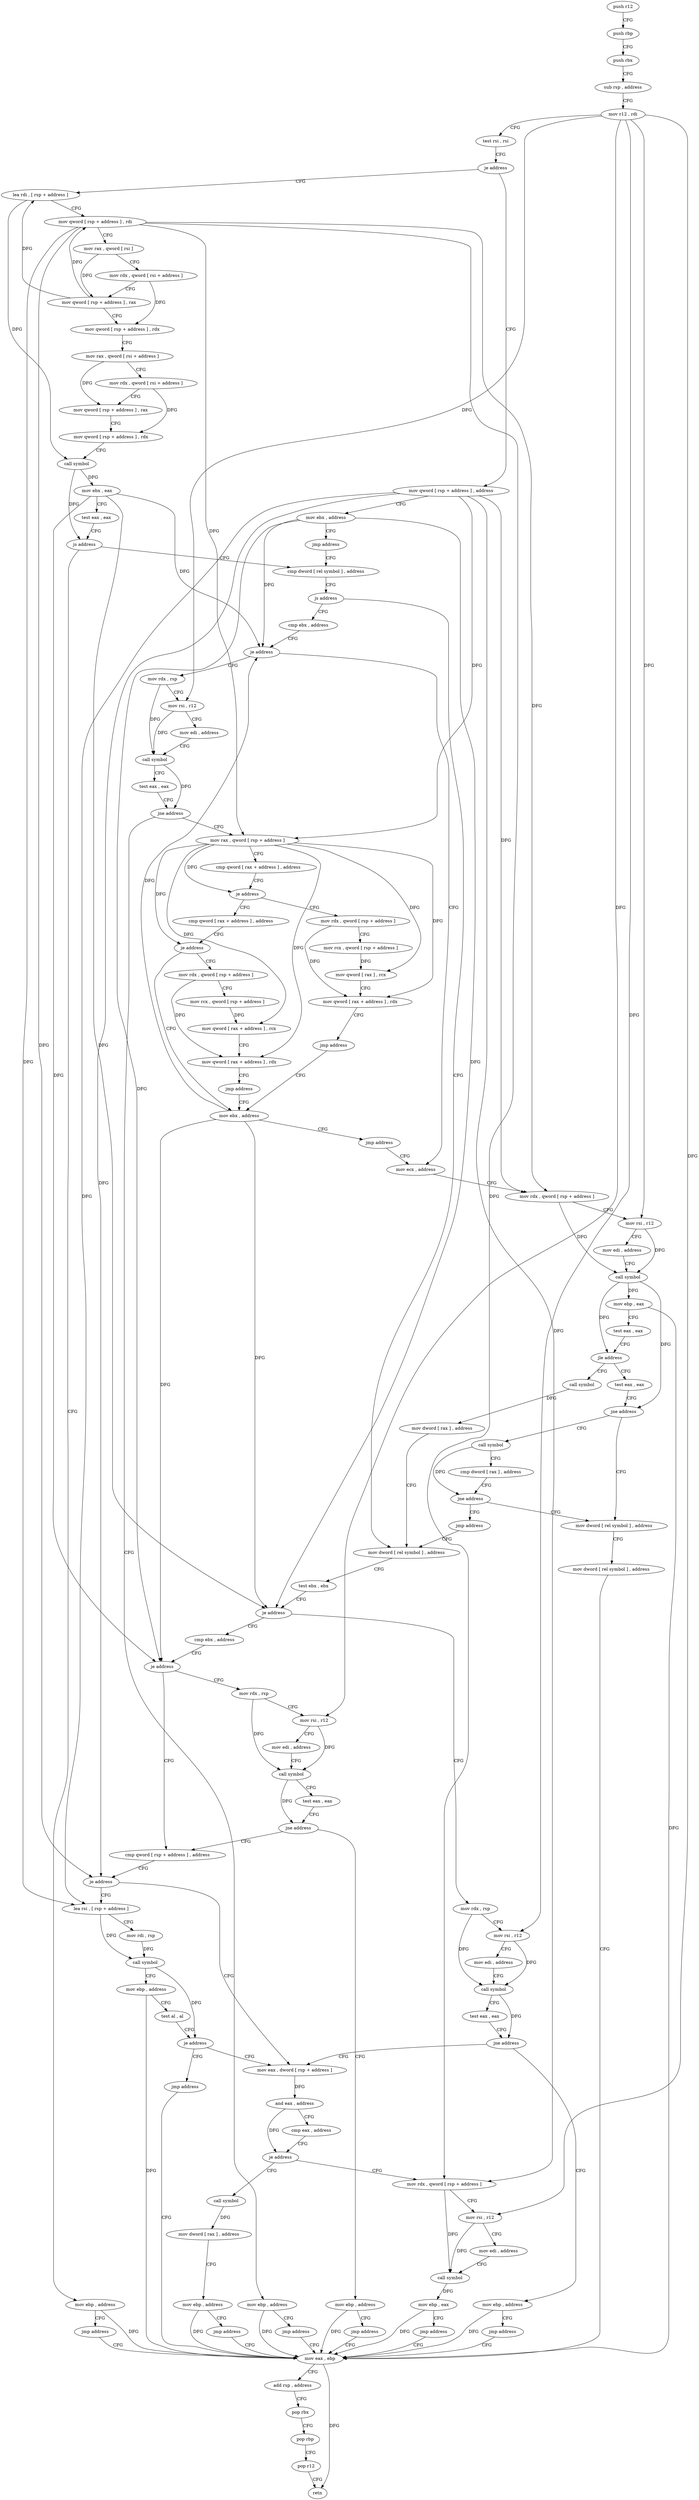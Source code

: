 digraph "func" {
"4288067" [label = "push r12" ]
"4288069" [label = "push rbp" ]
"4288070" [label = "push rbx" ]
"4288071" [label = "sub rsp , address" ]
"4288078" [label = "mov r12 , rdi" ]
"4288081" [label = "test rsi , rsi" ]
"4288084" [label = "je address" ]
"4288526" [label = "mov qword [ rsp + address ] , address" ]
"4288090" [label = "lea rdi , [ rsp + address ]" ]
"4288538" [label = "mov ebx , address" ]
"4288543" [label = "jmp address" ]
"4288168" [label = "cmp dword [ rel symbol ] , address" ]
"4288098" [label = "mov qword [ rsp + address ] , rdi" ]
"4288106" [label = "mov rax , qword [ rsi ]" ]
"4288109" [label = "mov rdx , qword [ rsi + address ]" ]
"4288113" [label = "mov qword [ rsp + address ] , rax" ]
"4288121" [label = "mov qword [ rsp + address ] , rdx" ]
"4288129" [label = "mov rax , qword [ rsi + address ]" ]
"4288133" [label = "mov rdx , qword [ rsi + address ]" ]
"4288137" [label = "mov qword [ rsp + address ] , rax" ]
"4288145" [label = "mov qword [ rsp + address ] , rdx" ]
"4288153" [label = "call symbol" ]
"4288158" [label = "mov ebx , eax" ]
"4288160" [label = "test eax , eax" ]
"4288162" [label = "js address" ]
"4288512" [label = "mov ebp , address" ]
"4288175" [label = "js address" ]
"4288233" [label = "mov dword [ rel symbol ] , address" ]
"4288177" [label = "cmp ebx , address" ]
"4288517" [label = "jmp address" ]
"4288451" [label = "mov eax , ebp" ]
"4288243" [label = "test ebx , ebx" ]
"4288245" [label = "je address" ]
"4288548" [label = "mov rdx , rsp" ]
"4288251" [label = "cmp ebx , address" ]
"4288180" [label = "je address" ]
"4288326" [label = "mov rdx , rsp" ]
"4288186" [label = "mov ecx , address" ]
"4288453" [label = "add rsp , address" ]
"4288460" [label = "pop rbx" ]
"4288461" [label = "pop rbp" ]
"4288462" [label = "pop r12" ]
"4288464" [label = "retn" ]
"4288551" [label = "mov rsi , r12" ]
"4288554" [label = "mov edi , address" ]
"4288559" [label = "call symbol" ]
"4288564" [label = "test eax , eax" ]
"4288566" [label = "jne address" ]
"4288519" [label = "mov ebp , address" ]
"4288568" [label = "mov eax , dword [ rsp + address ]" ]
"4288254" [label = "je address" ]
"4288280" [label = "cmp qword [ rsp + address ] , address" ]
"4288256" [label = "mov rdx , rsp" ]
"4288329" [label = "mov rsi , r12" ]
"4288332" [label = "mov edi , address" ]
"4288337" [label = "call symbol" ]
"4288342" [label = "test eax , eax" ]
"4288344" [label = "jne address" ]
"4288498" [label = "mov ebp , address" ]
"4288350" [label = "mov rax , qword [ rsp + address ]" ]
"4288191" [label = "mov rdx , qword [ rsp + address ]" ]
"4288199" [label = "mov rsi , r12" ]
"4288202" [label = "mov edi , address" ]
"4288207" [label = "call symbol" ]
"4288212" [label = "mov ebp , eax" ]
"4288214" [label = "test eax , eax" ]
"4288216" [label = "jle address" ]
"4288427" [label = "test eax , eax" ]
"4288222" [label = "call symbol" ]
"4288524" [label = "jmp address" ]
"4288572" [label = "and eax , address" ]
"4288577" [label = "cmp eax , address" ]
"4288582" [label = "je address" ]
"4288480" [label = "call symbol" ]
"4288584" [label = "mov rdx , qword [ rsp + address ]" ]
"4288289" [label = "je address" ]
"4288295" [label = "lea rsi , [ rsp + address ]" ]
"4288259" [label = "mov rsi , r12" ]
"4288262" [label = "mov edi , address" ]
"4288267" [label = "call symbol" ]
"4288272" [label = "test eax , eax" ]
"4288274" [label = "jne address" ]
"4288505" [label = "mov ebp , address" ]
"4288503" [label = "jmp address" ]
"4288358" [label = "cmp qword [ rax + address ] , address" ]
"4288366" [label = "je address" ]
"4288388" [label = "mov rdx , qword [ rsp + address ]" ]
"4288368" [label = "cmp qword [ rax + address ] , address" ]
"4288429" [label = "jne address" ]
"4288465" [label = "call symbol" ]
"4288431" [label = "mov dword [ rel symbol ] , address" ]
"4288227" [label = "mov dword [ rax ] , address" ]
"4288485" [label = "mov dword [ rax ] , address" ]
"4288491" [label = "mov ebp , address" ]
"4288496" [label = "jmp address" ]
"4288592" [label = "mov rsi , r12" ]
"4288595" [label = "mov edi , address" ]
"4288600" [label = "call symbol" ]
"4288605" [label = "mov ebp , eax" ]
"4288607" [label = "jmp address" ]
"4288303" [label = "mov rdi , rsp" ]
"4288306" [label = "call symbol" ]
"4288311" [label = "mov ebp , address" ]
"4288316" [label = "test al , al" ]
"4288318" [label = "je address" ]
"4288324" [label = "jmp address" ]
"4288510" [label = "jmp address" ]
"4288393" [label = "mov rcx , qword [ rsp + address ]" ]
"4288398" [label = "mov qword [ rax ] , rcx" ]
"4288401" [label = "mov qword [ rax + address ] , rdx" ]
"4288405" [label = "jmp address" ]
"4288378" [label = "mov ebx , address" ]
"4288376" [label = "je address" ]
"4288407" [label = "mov rdx , qword [ rsp + address ]" ]
"4288470" [label = "cmp dword [ rax ] , address" ]
"4288473" [label = "jne address" ]
"4288475" [label = "jmp address" ]
"4288441" [label = "mov dword [ rel symbol ] , address" ]
"4288383" [label = "jmp address" ]
"4288412" [label = "mov rcx , qword [ rsp + address ]" ]
"4288417" [label = "mov qword [ rax + address ] , rcx" ]
"4288421" [label = "mov qword [ rax + address ] , rdx" ]
"4288425" [label = "jmp address" ]
"4288067" -> "4288069" [ label = "CFG" ]
"4288069" -> "4288070" [ label = "CFG" ]
"4288070" -> "4288071" [ label = "CFG" ]
"4288071" -> "4288078" [ label = "CFG" ]
"4288078" -> "4288081" [ label = "CFG" ]
"4288078" -> "4288551" [ label = "DFG" ]
"4288078" -> "4288329" [ label = "DFG" ]
"4288078" -> "4288199" [ label = "DFG" ]
"4288078" -> "4288259" [ label = "DFG" ]
"4288078" -> "4288592" [ label = "DFG" ]
"4288081" -> "4288084" [ label = "CFG" ]
"4288084" -> "4288526" [ label = "CFG" ]
"4288084" -> "4288090" [ label = "CFG" ]
"4288526" -> "4288538" [ label = "CFG" ]
"4288526" -> "4288191" [ label = "DFG" ]
"4288526" -> "4288289" [ label = "DFG" ]
"4288526" -> "4288350" [ label = "DFG" ]
"4288526" -> "4288584" [ label = "DFG" ]
"4288526" -> "4288295" [ label = "DFG" ]
"4288090" -> "4288098" [ label = "CFG" ]
"4288090" -> "4288153" [ label = "DFG" ]
"4288538" -> "4288543" [ label = "CFG" ]
"4288538" -> "4288245" [ label = "DFG" ]
"4288538" -> "4288180" [ label = "DFG" ]
"4288538" -> "4288254" [ label = "DFG" ]
"4288543" -> "4288168" [ label = "CFG" ]
"4288168" -> "4288175" [ label = "CFG" ]
"4288098" -> "4288106" [ label = "CFG" ]
"4288098" -> "4288191" [ label = "DFG" ]
"4288098" -> "4288289" [ label = "DFG" ]
"4288098" -> "4288350" [ label = "DFG" ]
"4288098" -> "4288584" [ label = "DFG" ]
"4288098" -> "4288295" [ label = "DFG" ]
"4288106" -> "4288109" [ label = "CFG" ]
"4288106" -> "4288113" [ label = "DFG" ]
"4288109" -> "4288113" [ label = "CFG" ]
"4288109" -> "4288121" [ label = "DFG" ]
"4288113" -> "4288121" [ label = "CFG" ]
"4288113" -> "4288090" [ label = "DFG" ]
"4288113" -> "4288098" [ label = "DFG" ]
"4288121" -> "4288129" [ label = "CFG" ]
"4288129" -> "4288133" [ label = "CFG" ]
"4288129" -> "4288137" [ label = "DFG" ]
"4288133" -> "4288137" [ label = "CFG" ]
"4288133" -> "4288145" [ label = "DFG" ]
"4288137" -> "4288145" [ label = "CFG" ]
"4288145" -> "4288153" [ label = "CFG" ]
"4288153" -> "4288158" [ label = "DFG" ]
"4288153" -> "4288162" [ label = "DFG" ]
"4288158" -> "4288160" [ label = "CFG" ]
"4288158" -> "4288245" [ label = "DFG" ]
"4288158" -> "4288180" [ label = "DFG" ]
"4288158" -> "4288254" [ label = "DFG" ]
"4288160" -> "4288162" [ label = "CFG" ]
"4288162" -> "4288512" [ label = "CFG" ]
"4288162" -> "4288168" [ label = "CFG" ]
"4288512" -> "4288517" [ label = "CFG" ]
"4288512" -> "4288451" [ label = "DFG" ]
"4288175" -> "4288233" [ label = "CFG" ]
"4288175" -> "4288177" [ label = "CFG" ]
"4288233" -> "4288243" [ label = "CFG" ]
"4288177" -> "4288180" [ label = "CFG" ]
"4288517" -> "4288451" [ label = "CFG" ]
"4288451" -> "4288453" [ label = "CFG" ]
"4288451" -> "4288464" [ label = "DFG" ]
"4288243" -> "4288245" [ label = "CFG" ]
"4288245" -> "4288548" [ label = "CFG" ]
"4288245" -> "4288251" [ label = "CFG" ]
"4288548" -> "4288551" [ label = "CFG" ]
"4288548" -> "4288559" [ label = "DFG" ]
"4288251" -> "4288254" [ label = "CFG" ]
"4288180" -> "4288326" [ label = "CFG" ]
"4288180" -> "4288186" [ label = "CFG" ]
"4288326" -> "4288329" [ label = "CFG" ]
"4288326" -> "4288337" [ label = "DFG" ]
"4288186" -> "4288191" [ label = "CFG" ]
"4288453" -> "4288460" [ label = "CFG" ]
"4288460" -> "4288461" [ label = "CFG" ]
"4288461" -> "4288462" [ label = "CFG" ]
"4288462" -> "4288464" [ label = "CFG" ]
"4288551" -> "4288554" [ label = "CFG" ]
"4288551" -> "4288559" [ label = "DFG" ]
"4288554" -> "4288559" [ label = "CFG" ]
"4288559" -> "4288564" [ label = "CFG" ]
"4288559" -> "4288566" [ label = "DFG" ]
"4288564" -> "4288566" [ label = "CFG" ]
"4288566" -> "4288519" [ label = "CFG" ]
"4288566" -> "4288568" [ label = "CFG" ]
"4288519" -> "4288524" [ label = "CFG" ]
"4288519" -> "4288451" [ label = "DFG" ]
"4288568" -> "4288572" [ label = "DFG" ]
"4288254" -> "4288280" [ label = "CFG" ]
"4288254" -> "4288256" [ label = "CFG" ]
"4288280" -> "4288289" [ label = "CFG" ]
"4288256" -> "4288259" [ label = "CFG" ]
"4288256" -> "4288267" [ label = "DFG" ]
"4288329" -> "4288332" [ label = "CFG" ]
"4288329" -> "4288337" [ label = "DFG" ]
"4288332" -> "4288337" [ label = "CFG" ]
"4288337" -> "4288342" [ label = "CFG" ]
"4288337" -> "4288344" [ label = "DFG" ]
"4288342" -> "4288344" [ label = "CFG" ]
"4288344" -> "4288498" [ label = "CFG" ]
"4288344" -> "4288350" [ label = "CFG" ]
"4288498" -> "4288503" [ label = "CFG" ]
"4288498" -> "4288451" [ label = "DFG" ]
"4288350" -> "4288358" [ label = "CFG" ]
"4288350" -> "4288366" [ label = "DFG" ]
"4288350" -> "4288398" [ label = "DFG" ]
"4288350" -> "4288401" [ label = "DFG" ]
"4288350" -> "4288376" [ label = "DFG" ]
"4288350" -> "4288417" [ label = "DFG" ]
"4288350" -> "4288421" [ label = "DFG" ]
"4288191" -> "4288199" [ label = "CFG" ]
"4288191" -> "4288207" [ label = "DFG" ]
"4288199" -> "4288202" [ label = "CFG" ]
"4288199" -> "4288207" [ label = "DFG" ]
"4288202" -> "4288207" [ label = "CFG" ]
"4288207" -> "4288212" [ label = "DFG" ]
"4288207" -> "4288216" [ label = "DFG" ]
"4288207" -> "4288429" [ label = "DFG" ]
"4288212" -> "4288214" [ label = "CFG" ]
"4288212" -> "4288451" [ label = "DFG" ]
"4288214" -> "4288216" [ label = "CFG" ]
"4288216" -> "4288427" [ label = "CFG" ]
"4288216" -> "4288222" [ label = "CFG" ]
"4288427" -> "4288429" [ label = "CFG" ]
"4288222" -> "4288227" [ label = "DFG" ]
"4288524" -> "4288451" [ label = "CFG" ]
"4288572" -> "4288577" [ label = "CFG" ]
"4288572" -> "4288582" [ label = "DFG" ]
"4288577" -> "4288582" [ label = "CFG" ]
"4288582" -> "4288480" [ label = "CFG" ]
"4288582" -> "4288584" [ label = "CFG" ]
"4288480" -> "4288485" [ label = "DFG" ]
"4288584" -> "4288592" [ label = "CFG" ]
"4288584" -> "4288600" [ label = "DFG" ]
"4288289" -> "4288568" [ label = "CFG" ]
"4288289" -> "4288295" [ label = "CFG" ]
"4288295" -> "4288303" [ label = "CFG" ]
"4288295" -> "4288306" [ label = "DFG" ]
"4288259" -> "4288262" [ label = "CFG" ]
"4288259" -> "4288267" [ label = "DFG" ]
"4288262" -> "4288267" [ label = "CFG" ]
"4288267" -> "4288272" [ label = "CFG" ]
"4288267" -> "4288274" [ label = "DFG" ]
"4288272" -> "4288274" [ label = "CFG" ]
"4288274" -> "4288505" [ label = "CFG" ]
"4288274" -> "4288280" [ label = "CFG" ]
"4288505" -> "4288510" [ label = "CFG" ]
"4288505" -> "4288451" [ label = "DFG" ]
"4288503" -> "4288451" [ label = "CFG" ]
"4288358" -> "4288366" [ label = "CFG" ]
"4288366" -> "4288388" [ label = "CFG" ]
"4288366" -> "4288368" [ label = "CFG" ]
"4288388" -> "4288393" [ label = "CFG" ]
"4288388" -> "4288401" [ label = "DFG" ]
"4288368" -> "4288376" [ label = "CFG" ]
"4288429" -> "4288465" [ label = "CFG" ]
"4288429" -> "4288431" [ label = "CFG" ]
"4288465" -> "4288470" [ label = "CFG" ]
"4288465" -> "4288473" [ label = "DFG" ]
"4288431" -> "4288441" [ label = "CFG" ]
"4288227" -> "4288233" [ label = "CFG" ]
"4288485" -> "4288491" [ label = "CFG" ]
"4288491" -> "4288496" [ label = "CFG" ]
"4288491" -> "4288451" [ label = "DFG" ]
"4288496" -> "4288451" [ label = "CFG" ]
"4288592" -> "4288595" [ label = "CFG" ]
"4288592" -> "4288600" [ label = "DFG" ]
"4288595" -> "4288600" [ label = "CFG" ]
"4288600" -> "4288605" [ label = "DFG" ]
"4288605" -> "4288607" [ label = "CFG" ]
"4288605" -> "4288451" [ label = "DFG" ]
"4288607" -> "4288451" [ label = "CFG" ]
"4288303" -> "4288306" [ label = "DFG" ]
"4288306" -> "4288311" [ label = "CFG" ]
"4288306" -> "4288318" [ label = "DFG" ]
"4288311" -> "4288316" [ label = "CFG" ]
"4288311" -> "4288451" [ label = "DFG" ]
"4288316" -> "4288318" [ label = "CFG" ]
"4288318" -> "4288568" [ label = "CFG" ]
"4288318" -> "4288324" [ label = "CFG" ]
"4288324" -> "4288451" [ label = "CFG" ]
"4288510" -> "4288451" [ label = "CFG" ]
"4288393" -> "4288398" [ label = "DFG" ]
"4288398" -> "4288401" [ label = "CFG" ]
"4288401" -> "4288405" [ label = "CFG" ]
"4288405" -> "4288378" [ label = "CFG" ]
"4288378" -> "4288383" [ label = "CFG" ]
"4288378" -> "4288245" [ label = "DFG" ]
"4288378" -> "4288180" [ label = "DFG" ]
"4288378" -> "4288254" [ label = "DFG" ]
"4288376" -> "4288407" [ label = "CFG" ]
"4288376" -> "4288378" [ label = "CFG" ]
"4288407" -> "4288412" [ label = "CFG" ]
"4288407" -> "4288421" [ label = "DFG" ]
"4288470" -> "4288473" [ label = "CFG" ]
"4288473" -> "4288431" [ label = "CFG" ]
"4288473" -> "4288475" [ label = "CFG" ]
"4288475" -> "4288233" [ label = "CFG" ]
"4288441" -> "4288451" [ label = "CFG" ]
"4288383" -> "4288186" [ label = "CFG" ]
"4288412" -> "4288417" [ label = "DFG" ]
"4288417" -> "4288421" [ label = "CFG" ]
"4288421" -> "4288425" [ label = "CFG" ]
"4288425" -> "4288378" [ label = "CFG" ]
}
